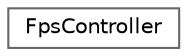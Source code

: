 digraph "クラス階層図"
{
 // LATEX_PDF_SIZE
  bgcolor="transparent";
  edge [fontname=Helvetica,fontsize=10,labelfontname=Helvetica,labelfontsize=10];
  node [fontname=Helvetica,fontsize=10,shape=box,height=0.2,width=0.4];
  rankdir="LR";
  Node0 [id="Node000000",label="FpsController",height=0.2,width=0.4,color="grey40", fillcolor="white", style="filled",URL="$class_fps_controller.html",tooltip="FPSを一定にキープするためのクラス．"];
}
